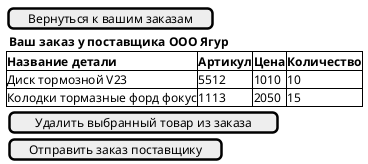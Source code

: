 @startsalt Отправление заявки
{
    [Вернуться к вашим заказам]
    <b> Ваш заказ у поставщика ООО Ягур
    {#<b>Название детали|<b>Артикул| <b>Цена| <b>Количество
    Диск тормозной V23|5512|1010|10
    Колодки тормазные форд фокус|1113|2050|15

    
    }
    {
        [Удалить выбранный товар из заказа]
        [Отправить заказ поставщику]
    }
    
}
@endsalt